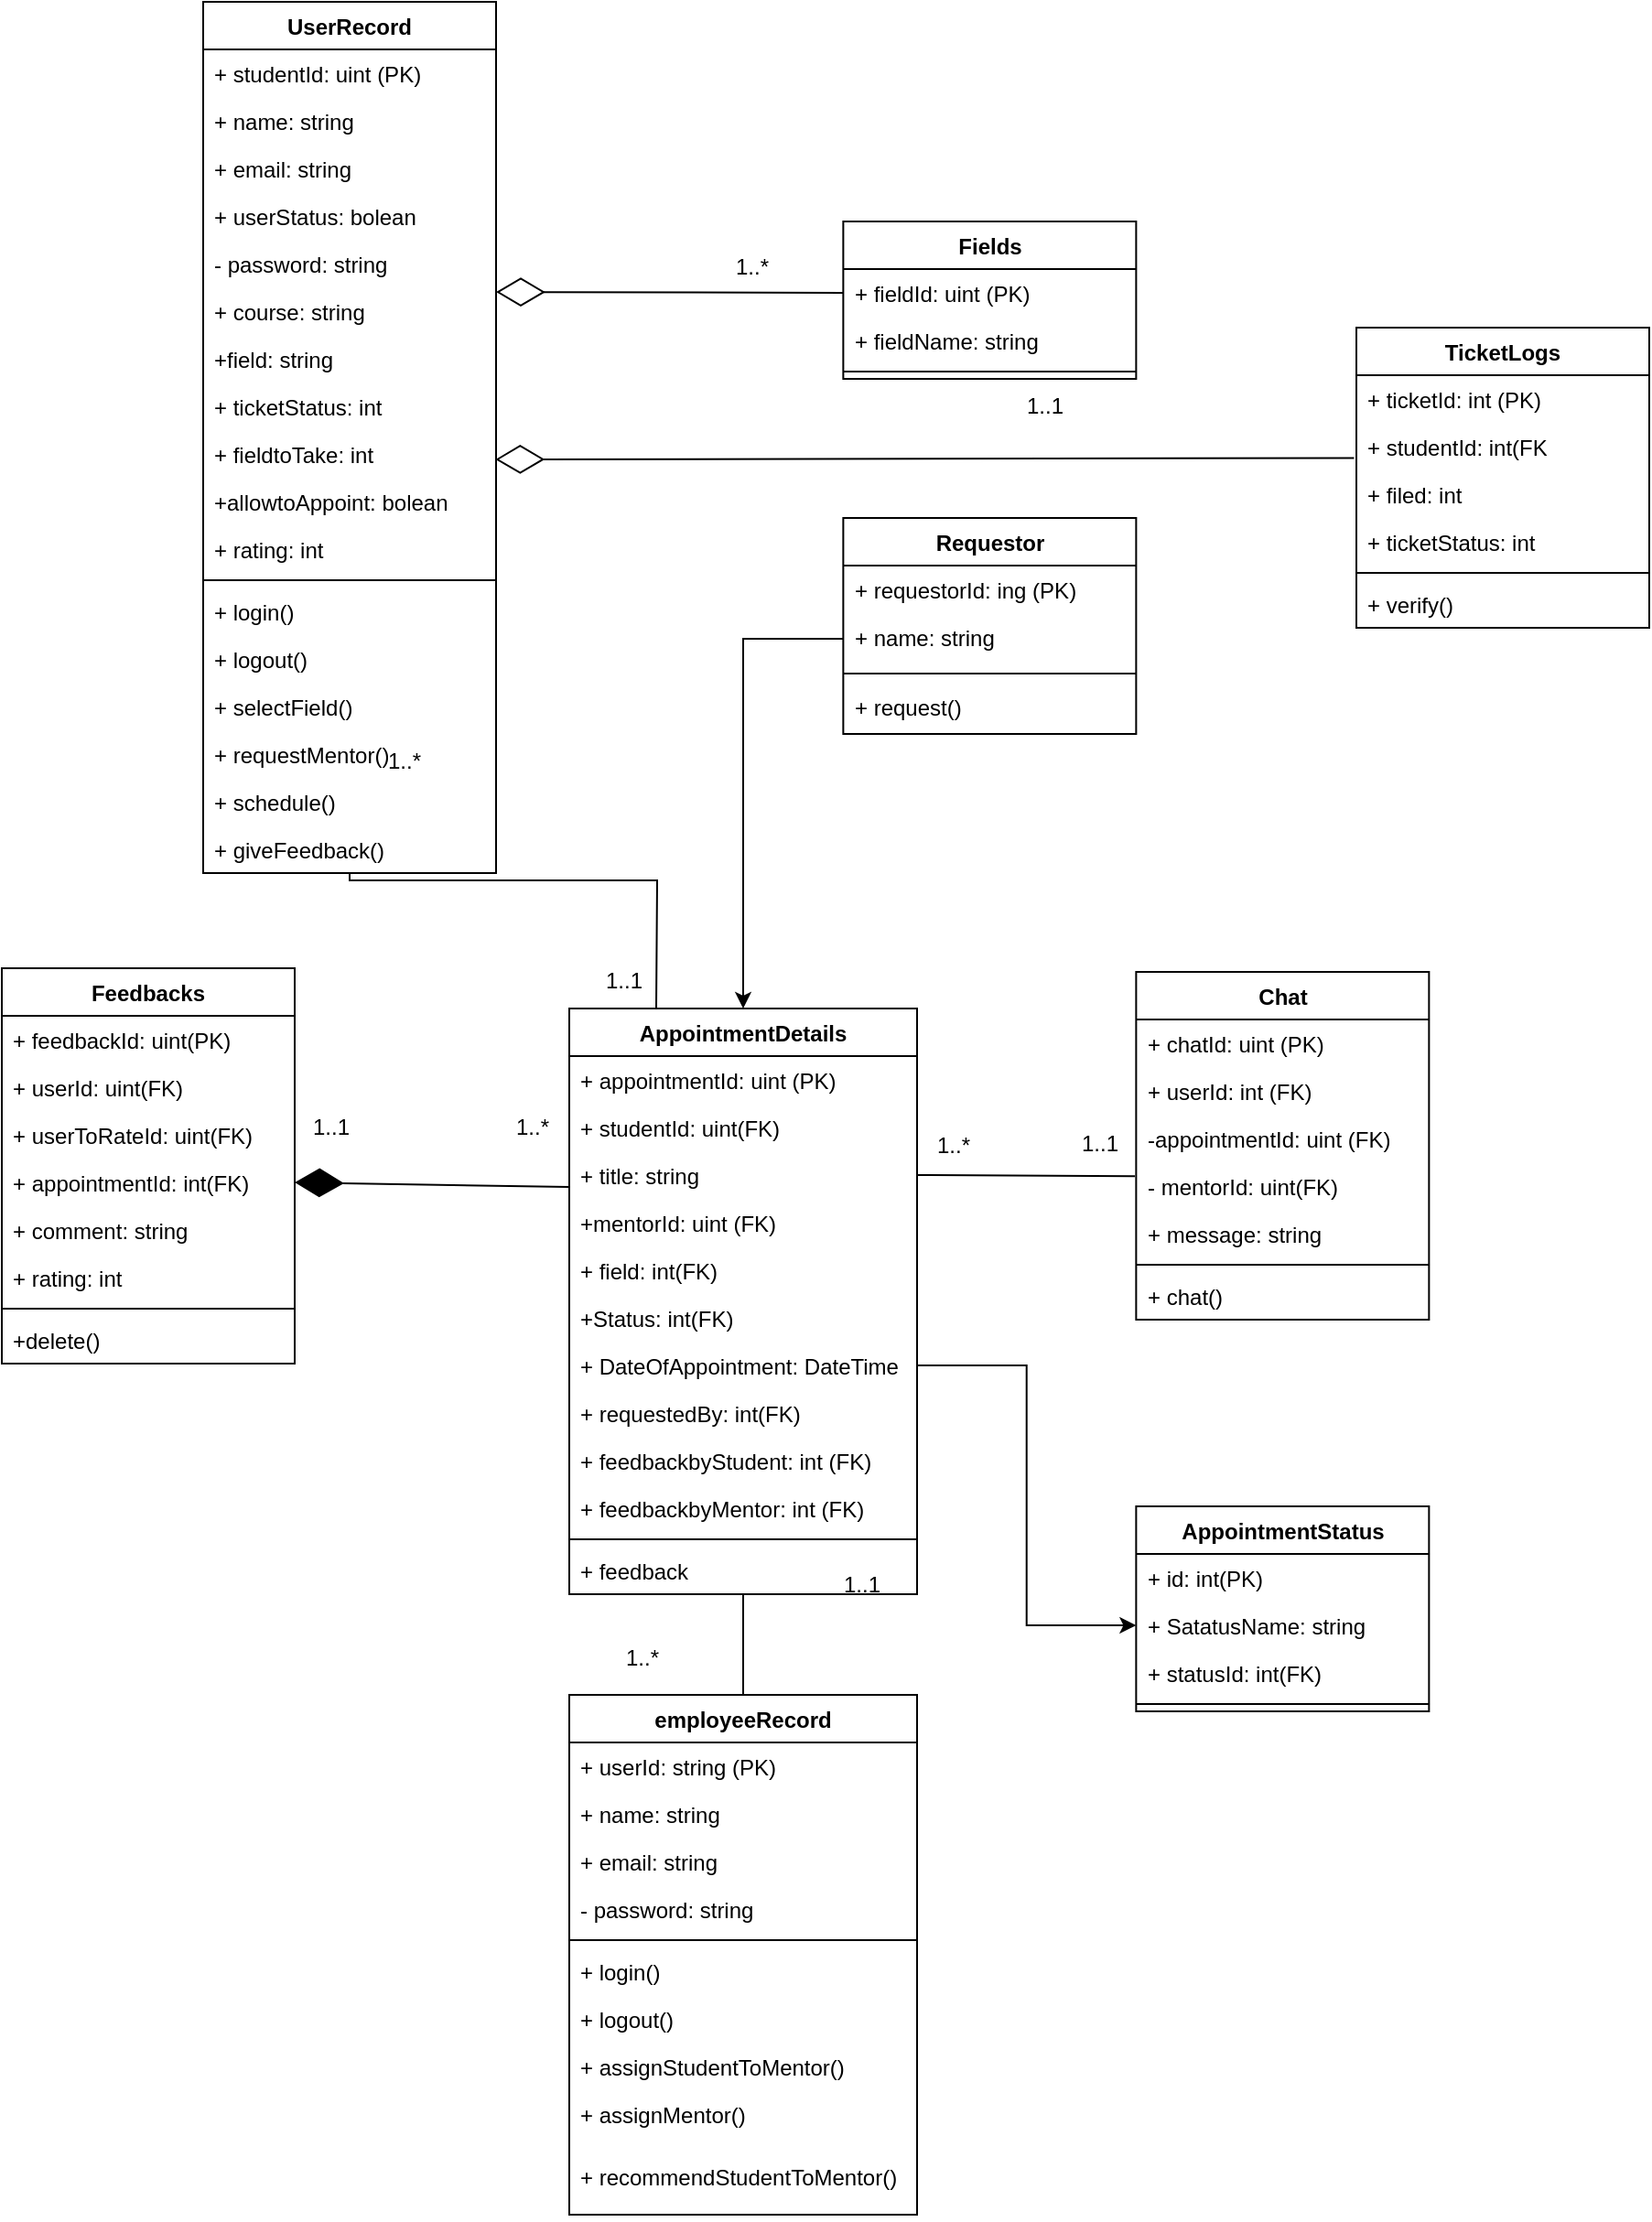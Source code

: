 <mxfile version="23.1.5" type="github">
  <diagram id="C5RBs43oDa-KdzZeNtuy" name="Page-1">
    <mxGraphModel dx="1851" dy="1912" grid="1" gridSize="10" guides="1" tooltips="1" connect="1" arrows="1" fold="1" page="1" pageScale="1" pageWidth="827" pageHeight="1169" math="0" shadow="0">
      <root>
        <mxCell id="WIyWlLk6GJQsqaUBKTNV-0" />
        <mxCell id="WIyWlLk6GJQsqaUBKTNV-1" parent="WIyWlLk6GJQsqaUBKTNV-0" />
        <mxCell id="QHLnaAk54jUI6bsKHcxq-0" value="UserRecord" style="swimlane;fontStyle=1;align=center;verticalAlign=top;childLayout=stackLayout;horizontal=1;startSize=26;horizontalStack=0;resizeParent=1;resizeParentMax=0;resizeLast=0;collapsible=1;marginBottom=0;whiteSpace=wrap;html=1;" parent="WIyWlLk6GJQsqaUBKTNV-1" vertex="1">
          <mxGeometry x="170" y="-40" width="160" height="476" as="geometry" />
        </mxCell>
        <mxCell id="QHLnaAk54jUI6bsKHcxq-25" value="+ studentId: uint (PK)" style="text;strokeColor=none;fillColor=none;align=left;verticalAlign=top;spacingLeft=4;spacingRight=4;overflow=hidden;rotatable=0;points=[[0,0.5],[1,0.5]];portConstraint=eastwest;whiteSpace=wrap;html=1;" parent="QHLnaAk54jUI6bsKHcxq-0" vertex="1">
          <mxGeometry y="26" width="160" height="26" as="geometry" />
        </mxCell>
        <mxCell id="QHLnaAk54jUI6bsKHcxq-1" value="+ name: string&lt;br&gt;" style="text;strokeColor=none;fillColor=none;align=left;verticalAlign=top;spacingLeft=4;spacingRight=4;overflow=hidden;rotatable=0;points=[[0,0.5],[1,0.5]];portConstraint=eastwest;whiteSpace=wrap;html=1;" parent="QHLnaAk54jUI6bsKHcxq-0" vertex="1">
          <mxGeometry y="52" width="160" height="26" as="geometry" />
        </mxCell>
        <mxCell id="QHLnaAk54jUI6bsKHcxq-4" value="+ email: string" style="text;strokeColor=none;fillColor=none;align=left;verticalAlign=top;spacingLeft=4;spacingRight=4;overflow=hidden;rotatable=0;points=[[0,0.5],[1,0.5]];portConstraint=eastwest;whiteSpace=wrap;html=1;" parent="QHLnaAk54jUI6bsKHcxq-0" vertex="1">
          <mxGeometry y="78" width="160" height="26" as="geometry" />
        </mxCell>
        <mxCell id="F0ging-KovRY1Va4ZX6Q-48" value="+ userStatus: bolean" style="text;strokeColor=none;fillColor=none;align=left;verticalAlign=top;spacingLeft=4;spacingRight=4;overflow=hidden;rotatable=0;points=[[0,0.5],[1,0.5]];portConstraint=eastwest;whiteSpace=wrap;html=1;" vertex="1" parent="QHLnaAk54jUI6bsKHcxq-0">
          <mxGeometry y="104" width="160" height="26" as="geometry" />
        </mxCell>
        <mxCell id="QHLnaAk54jUI6bsKHcxq-5" value="- password: string" style="text;strokeColor=none;fillColor=none;align=left;verticalAlign=top;spacingLeft=4;spacingRight=4;overflow=hidden;rotatable=0;points=[[0,0.5],[1,0.5]];portConstraint=eastwest;whiteSpace=wrap;html=1;" parent="QHLnaAk54jUI6bsKHcxq-0" vertex="1">
          <mxGeometry y="130" width="160" height="26" as="geometry" />
        </mxCell>
        <mxCell id="QHLnaAk54jUI6bsKHcxq-43" value="+ course: string" style="text;strokeColor=none;fillColor=none;align=left;verticalAlign=top;spacingLeft=4;spacingRight=4;overflow=hidden;rotatable=0;points=[[0,0.5],[1,0.5]];portConstraint=eastwest;whiteSpace=wrap;html=1;" parent="QHLnaAk54jUI6bsKHcxq-0" vertex="1">
          <mxGeometry y="156" width="160" height="26" as="geometry" />
        </mxCell>
        <mxCell id="F0ging-KovRY1Va4ZX6Q-0" value="+field: string" style="text;strokeColor=none;fillColor=none;align=left;verticalAlign=top;spacingLeft=4;spacingRight=4;overflow=hidden;rotatable=0;points=[[0,0.5],[1,0.5]];portConstraint=eastwest;whiteSpace=wrap;html=1;" vertex="1" parent="QHLnaAk54jUI6bsKHcxq-0">
          <mxGeometry y="182" width="160" height="26" as="geometry" />
        </mxCell>
        <mxCell id="F0ging-KovRY1Va4ZX6Q-39" value="+ ticketStatus: int&amp;nbsp;" style="text;strokeColor=none;fillColor=none;align=left;verticalAlign=top;spacingLeft=4;spacingRight=4;overflow=hidden;rotatable=0;points=[[0,0.5],[1,0.5]];portConstraint=eastwest;whiteSpace=wrap;html=1;" vertex="1" parent="QHLnaAk54jUI6bsKHcxq-0">
          <mxGeometry y="208" width="160" height="26" as="geometry" />
        </mxCell>
        <mxCell id="F0ging-KovRY1Va4ZX6Q-40" value="+ fieldtoTake: int" style="text;strokeColor=none;fillColor=none;align=left;verticalAlign=top;spacingLeft=4;spacingRight=4;overflow=hidden;rotatable=0;points=[[0,0.5],[1,0.5]];portConstraint=eastwest;whiteSpace=wrap;html=1;" vertex="1" parent="QHLnaAk54jUI6bsKHcxq-0">
          <mxGeometry y="234" width="160" height="26" as="geometry" />
        </mxCell>
        <mxCell id="F0ging-KovRY1Va4ZX6Q-41" value="+allowtoAppoint: bolean" style="text;strokeColor=none;fillColor=none;align=left;verticalAlign=top;spacingLeft=4;spacingRight=4;overflow=hidden;rotatable=0;points=[[0,0.5],[1,0.5]];portConstraint=eastwest;whiteSpace=wrap;html=1;" vertex="1" parent="QHLnaAk54jUI6bsKHcxq-0">
          <mxGeometry y="260" width="160" height="26" as="geometry" />
        </mxCell>
        <mxCell id="F0ging-KovRY1Va4ZX6Q-42" value="+ rating: int" style="text;strokeColor=none;fillColor=none;align=left;verticalAlign=top;spacingLeft=4;spacingRight=4;overflow=hidden;rotatable=0;points=[[0,0.5],[1,0.5]];portConstraint=eastwest;whiteSpace=wrap;html=1;" vertex="1" parent="QHLnaAk54jUI6bsKHcxq-0">
          <mxGeometry y="286" width="160" height="26" as="geometry" />
        </mxCell>
        <mxCell id="QHLnaAk54jUI6bsKHcxq-2" value="" style="line;strokeWidth=1;fillColor=none;align=left;verticalAlign=middle;spacingTop=-1;spacingLeft=3;spacingRight=3;rotatable=0;labelPosition=right;points=[];portConstraint=eastwest;strokeColor=inherit;" parent="QHLnaAk54jUI6bsKHcxq-0" vertex="1">
          <mxGeometry y="312" width="160" height="8" as="geometry" />
        </mxCell>
        <mxCell id="QHLnaAk54jUI6bsKHcxq-3" value="+ login()" style="text;strokeColor=none;fillColor=none;align=left;verticalAlign=top;spacingLeft=4;spacingRight=4;overflow=hidden;rotatable=0;points=[[0,0.5],[1,0.5]];portConstraint=eastwest;whiteSpace=wrap;html=1;" parent="QHLnaAk54jUI6bsKHcxq-0" vertex="1">
          <mxGeometry y="320" width="160" height="26" as="geometry" />
        </mxCell>
        <mxCell id="QHLnaAk54jUI6bsKHcxq-12" value="+ logout()" style="text;strokeColor=none;fillColor=none;align=left;verticalAlign=top;spacingLeft=4;spacingRight=4;overflow=hidden;rotatable=0;points=[[0,0.5],[1,0.5]];portConstraint=eastwest;whiteSpace=wrap;html=1;" parent="QHLnaAk54jUI6bsKHcxq-0" vertex="1">
          <mxGeometry y="346" width="160" height="26" as="geometry" />
        </mxCell>
        <mxCell id="QHLnaAk54jUI6bsKHcxq-47" value="+ selectField()" style="text;strokeColor=none;fillColor=none;align=left;verticalAlign=top;spacingLeft=4;spacingRight=4;overflow=hidden;rotatable=0;points=[[0,0.5],[1,0.5]];portConstraint=eastwest;whiteSpace=wrap;html=1;" parent="QHLnaAk54jUI6bsKHcxq-0" vertex="1">
          <mxGeometry y="372" width="160" height="26" as="geometry" />
        </mxCell>
        <mxCell id="QHLnaAk54jUI6bsKHcxq-45" value="+ requestMentor()" style="text;strokeColor=none;fillColor=none;align=left;verticalAlign=top;spacingLeft=4;spacingRight=4;overflow=hidden;rotatable=0;points=[[0,0.5],[1,0.5]];portConstraint=eastwest;whiteSpace=wrap;html=1;" parent="QHLnaAk54jUI6bsKHcxq-0" vertex="1">
          <mxGeometry y="398" width="160" height="26" as="geometry" />
        </mxCell>
        <mxCell id="QHLnaAk54jUI6bsKHcxq-49" value="+ schedule()" style="text;strokeColor=none;fillColor=none;align=left;verticalAlign=top;spacingLeft=4;spacingRight=4;overflow=hidden;rotatable=0;points=[[0,0.5],[1,0.5]];portConstraint=eastwest;whiteSpace=wrap;html=1;" parent="QHLnaAk54jUI6bsKHcxq-0" vertex="1">
          <mxGeometry y="424" width="160" height="26" as="geometry" />
        </mxCell>
        <mxCell id="QHLnaAk54jUI6bsKHcxq-48" value="+ giveFeedback()" style="text;strokeColor=none;fillColor=none;align=left;verticalAlign=top;spacingLeft=4;spacingRight=4;overflow=hidden;rotatable=0;points=[[0,0.5],[1,0.5]];portConstraint=eastwest;whiteSpace=wrap;html=1;" parent="QHLnaAk54jUI6bsKHcxq-0" vertex="1">
          <mxGeometry y="450" width="160" height="26" as="geometry" />
        </mxCell>
        <mxCell id="QHLnaAk54jUI6bsKHcxq-35" value="employeeRecord" style="swimlane;fontStyle=1;align=center;verticalAlign=top;childLayout=stackLayout;horizontal=1;startSize=26;horizontalStack=0;resizeParent=1;resizeParentMax=0;resizeLast=0;collapsible=1;marginBottom=0;whiteSpace=wrap;html=1;" parent="WIyWlLk6GJQsqaUBKTNV-1" vertex="1">
          <mxGeometry x="370" y="885" width="190" height="284" as="geometry" />
        </mxCell>
        <mxCell id="QHLnaAk54jUI6bsKHcxq-36" value="+ userId: string (PK)" style="text;strokeColor=none;fillColor=none;align=left;verticalAlign=top;spacingLeft=4;spacingRight=4;overflow=hidden;rotatable=0;points=[[0,0.5],[1,0.5]];portConstraint=eastwest;whiteSpace=wrap;html=1;" parent="QHLnaAk54jUI6bsKHcxq-35" vertex="1">
          <mxGeometry y="26" width="190" height="26" as="geometry" />
        </mxCell>
        <mxCell id="QHLnaAk54jUI6bsKHcxq-37" value="+ name: string&lt;br&gt;" style="text;strokeColor=none;fillColor=none;align=left;verticalAlign=top;spacingLeft=4;spacingRight=4;overflow=hidden;rotatable=0;points=[[0,0.5],[1,0.5]];portConstraint=eastwest;whiteSpace=wrap;html=1;" parent="QHLnaAk54jUI6bsKHcxq-35" vertex="1">
          <mxGeometry y="52" width="190" height="26" as="geometry" />
        </mxCell>
        <mxCell id="QHLnaAk54jUI6bsKHcxq-38" value="+ email: string" style="text;strokeColor=none;fillColor=none;align=left;verticalAlign=top;spacingLeft=4;spacingRight=4;overflow=hidden;rotatable=0;points=[[0,0.5],[1,0.5]];portConstraint=eastwest;whiteSpace=wrap;html=1;" parent="QHLnaAk54jUI6bsKHcxq-35" vertex="1">
          <mxGeometry y="78" width="190" height="26" as="geometry" />
        </mxCell>
        <mxCell id="QHLnaAk54jUI6bsKHcxq-39" value="- password: string" style="text;strokeColor=none;fillColor=none;align=left;verticalAlign=top;spacingLeft=4;spacingRight=4;overflow=hidden;rotatable=0;points=[[0,0.5],[1,0.5]];portConstraint=eastwest;whiteSpace=wrap;html=1;" parent="QHLnaAk54jUI6bsKHcxq-35" vertex="1">
          <mxGeometry y="104" width="190" height="26" as="geometry" />
        </mxCell>
        <mxCell id="QHLnaAk54jUI6bsKHcxq-40" value="" style="line;strokeWidth=1;fillColor=none;align=left;verticalAlign=middle;spacingTop=-1;spacingLeft=3;spacingRight=3;rotatable=0;labelPosition=right;points=[];portConstraint=eastwest;strokeColor=inherit;" parent="QHLnaAk54jUI6bsKHcxq-35" vertex="1">
          <mxGeometry y="130" width="190" height="8" as="geometry" />
        </mxCell>
        <mxCell id="QHLnaAk54jUI6bsKHcxq-41" value="+ login()" style="text;strokeColor=none;fillColor=none;align=left;verticalAlign=top;spacingLeft=4;spacingRight=4;overflow=hidden;rotatable=0;points=[[0,0.5],[1,0.5]];portConstraint=eastwest;whiteSpace=wrap;html=1;" parent="QHLnaAk54jUI6bsKHcxq-35" vertex="1">
          <mxGeometry y="138" width="190" height="26" as="geometry" />
        </mxCell>
        <mxCell id="QHLnaAk54jUI6bsKHcxq-42" value="+ logout()" style="text;strokeColor=none;fillColor=none;align=left;verticalAlign=top;spacingLeft=4;spacingRight=4;overflow=hidden;rotatable=0;points=[[0,0.5],[1,0.5]];portConstraint=eastwest;whiteSpace=wrap;html=1;" parent="QHLnaAk54jUI6bsKHcxq-35" vertex="1">
          <mxGeometry y="164" width="190" height="26" as="geometry" />
        </mxCell>
        <mxCell id="QHLnaAk54jUI6bsKHcxq-53" value="+ assignStudentToMentor()" style="text;strokeColor=none;fillColor=none;align=left;verticalAlign=top;spacingLeft=4;spacingRight=4;overflow=hidden;rotatable=0;points=[[0,0.5],[1,0.5]];portConstraint=eastwest;whiteSpace=wrap;html=1;" parent="QHLnaAk54jUI6bsKHcxq-35" vertex="1">
          <mxGeometry y="190" width="190" height="26" as="geometry" />
        </mxCell>
        <mxCell id="QHLnaAk54jUI6bsKHcxq-121" value="+ assignMentor()" style="text;strokeColor=none;fillColor=none;align=left;verticalAlign=top;spacingLeft=4;spacingRight=4;overflow=hidden;rotatable=0;points=[[0,0.5],[1,0.5]];portConstraint=eastwest;whiteSpace=wrap;html=1;" parent="QHLnaAk54jUI6bsKHcxq-35" vertex="1">
          <mxGeometry y="216" width="190" height="34" as="geometry" />
        </mxCell>
        <mxCell id="QHLnaAk54jUI6bsKHcxq-52" value="+ recommendStudentToMentor()" style="text;strokeColor=none;fillColor=none;align=left;verticalAlign=top;spacingLeft=4;spacingRight=4;overflow=hidden;rotatable=0;points=[[0,0.5],[1,0.5]];portConstraint=eastwest;whiteSpace=wrap;html=1;" parent="QHLnaAk54jUI6bsKHcxq-35" vertex="1">
          <mxGeometry y="250" width="190" height="34" as="geometry" />
        </mxCell>
        <mxCell id="QHLnaAk54jUI6bsKHcxq-54" value="AppointmentDetails" style="swimlane;fontStyle=1;align=center;verticalAlign=top;childLayout=stackLayout;horizontal=1;startSize=26;horizontalStack=0;resizeParent=1;resizeParentMax=0;resizeLast=0;collapsible=1;marginBottom=0;whiteSpace=wrap;html=1;" parent="WIyWlLk6GJQsqaUBKTNV-1" vertex="1">
          <mxGeometry x="370" y="510" width="190" height="320" as="geometry" />
        </mxCell>
        <mxCell id="QHLnaAk54jUI6bsKHcxq-55" value="+ appointmentId: uint (PK)" style="text;strokeColor=none;fillColor=none;align=left;verticalAlign=top;spacingLeft=4;spacingRight=4;overflow=hidden;rotatable=0;points=[[0,0.5],[1,0.5]];portConstraint=eastwest;whiteSpace=wrap;html=1;" parent="QHLnaAk54jUI6bsKHcxq-54" vertex="1">
          <mxGeometry y="26" width="190" height="26" as="geometry" />
        </mxCell>
        <mxCell id="QHLnaAk54jUI6bsKHcxq-58" value="+ studentId: uint(FK)" style="text;strokeColor=none;fillColor=none;align=left;verticalAlign=top;spacingLeft=4;spacingRight=4;overflow=hidden;rotatable=0;points=[[0,0.5],[1,0.5]];portConstraint=eastwest;whiteSpace=wrap;html=1;" parent="QHLnaAk54jUI6bsKHcxq-54" vertex="1">
          <mxGeometry y="52" width="190" height="26" as="geometry" />
        </mxCell>
        <mxCell id="F0ging-KovRY1Va4ZX6Q-50" value="+ title: string" style="text;strokeColor=none;fillColor=none;align=left;verticalAlign=top;spacingLeft=4;spacingRight=4;overflow=hidden;rotatable=0;points=[[0,0.5],[1,0.5]];portConstraint=eastwest;whiteSpace=wrap;html=1;" vertex="1" parent="QHLnaAk54jUI6bsKHcxq-54">
          <mxGeometry y="78" width="190" height="26" as="geometry" />
        </mxCell>
        <mxCell id="QHLnaAk54jUI6bsKHcxq-59" value="+mentorId: uint (FK)" style="text;strokeColor=none;fillColor=none;align=left;verticalAlign=top;spacingLeft=4;spacingRight=4;overflow=hidden;rotatable=0;points=[[0,0.5],[1,0.5]];portConstraint=eastwest;whiteSpace=wrap;html=1;" parent="QHLnaAk54jUI6bsKHcxq-54" vertex="1">
          <mxGeometry y="104" width="190" height="26" as="geometry" />
        </mxCell>
        <mxCell id="QHLnaAk54jUI6bsKHcxq-103" value="+ field: int(FK)" style="text;strokeColor=none;fillColor=none;align=left;verticalAlign=top;spacingLeft=4;spacingRight=4;overflow=hidden;rotatable=0;points=[[0,0.5],[1,0.5]];portConstraint=eastwest;whiteSpace=wrap;html=1;" parent="QHLnaAk54jUI6bsKHcxq-54" vertex="1">
          <mxGeometry y="130" width="190" height="26" as="geometry" />
        </mxCell>
        <mxCell id="QHLnaAk54jUI6bsKHcxq-67" value="+Status: int(FK)" style="text;strokeColor=none;fillColor=none;align=left;verticalAlign=top;spacingLeft=4;spacingRight=4;overflow=hidden;rotatable=0;points=[[0,0.5],[1,0.5]];portConstraint=eastwest;whiteSpace=wrap;html=1;" parent="QHLnaAk54jUI6bsKHcxq-54" vertex="1">
          <mxGeometry y="156" width="190" height="26" as="geometry" />
        </mxCell>
        <mxCell id="F0ging-KovRY1Va4ZX6Q-13" value="+ DateOfAppointment: DateTime" style="text;strokeColor=none;fillColor=none;align=left;verticalAlign=top;spacingLeft=4;spacingRight=4;overflow=hidden;rotatable=0;points=[[0,0.5],[1,0.5]];portConstraint=eastwest;whiteSpace=wrap;html=1;" vertex="1" parent="QHLnaAk54jUI6bsKHcxq-54">
          <mxGeometry y="182" width="190" height="26" as="geometry" />
        </mxCell>
        <mxCell id="F0ging-KovRY1Va4ZX6Q-14" value="+ requestedBy: int(FK)" style="text;strokeColor=none;fillColor=none;align=left;verticalAlign=top;spacingLeft=4;spacingRight=4;overflow=hidden;rotatable=0;points=[[0,0.5],[1,0.5]];portConstraint=eastwest;whiteSpace=wrap;html=1;" vertex="1" parent="QHLnaAk54jUI6bsKHcxq-54">
          <mxGeometry y="208" width="190" height="26" as="geometry" />
        </mxCell>
        <mxCell id="F0ging-KovRY1Va4ZX6Q-15" value="+ feedbackbyStudent: int (FK)" style="text;strokeColor=none;fillColor=none;align=left;verticalAlign=top;spacingLeft=4;spacingRight=4;overflow=hidden;rotatable=0;points=[[0,0.5],[1,0.5]];portConstraint=eastwest;whiteSpace=wrap;html=1;" vertex="1" parent="QHLnaAk54jUI6bsKHcxq-54">
          <mxGeometry y="234" width="190" height="26" as="geometry" />
        </mxCell>
        <mxCell id="QHLnaAk54jUI6bsKHcxq-68" value="+ feedbackbyMentor: int (FK)&lt;br&gt;&lt;div&gt;&lt;br&gt;&lt;/div&gt;" style="text;strokeColor=none;fillColor=none;align=left;verticalAlign=top;spacingLeft=4;spacingRight=4;overflow=hidden;rotatable=0;points=[[0,0.5],[1,0.5]];portConstraint=eastwest;whiteSpace=wrap;html=1;" parent="QHLnaAk54jUI6bsKHcxq-54" vertex="1">
          <mxGeometry y="260" width="190" height="26" as="geometry" />
        </mxCell>
        <mxCell id="QHLnaAk54jUI6bsKHcxq-56" value="" style="line;strokeWidth=1;fillColor=none;align=left;verticalAlign=middle;spacingTop=-1;spacingLeft=3;spacingRight=3;rotatable=0;labelPosition=right;points=[];portConstraint=eastwest;strokeColor=inherit;" parent="QHLnaAk54jUI6bsKHcxq-54" vertex="1">
          <mxGeometry y="286" width="190" height="8" as="geometry" />
        </mxCell>
        <mxCell id="QHLnaAk54jUI6bsKHcxq-57" value="+ feedback" style="text;strokeColor=none;fillColor=none;align=left;verticalAlign=top;spacingLeft=4;spacingRight=4;overflow=hidden;rotatable=0;points=[[0,0.5],[1,0.5]];portConstraint=eastwest;whiteSpace=wrap;html=1;" parent="QHLnaAk54jUI6bsKHcxq-54" vertex="1">
          <mxGeometry y="294" width="190" height="26" as="geometry" />
        </mxCell>
        <mxCell id="QHLnaAk54jUI6bsKHcxq-60" value="Feedbacks" style="swimlane;fontStyle=1;align=center;verticalAlign=top;childLayout=stackLayout;horizontal=1;startSize=26;horizontalStack=0;resizeParent=1;resizeParentMax=0;resizeLast=0;collapsible=1;marginBottom=0;whiteSpace=wrap;html=1;" parent="WIyWlLk6GJQsqaUBKTNV-1" vertex="1">
          <mxGeometry x="60" y="488" width="160" height="216" as="geometry" />
        </mxCell>
        <mxCell id="QHLnaAk54jUI6bsKHcxq-61" value="+ feedbackId: uint(PK)" style="text;strokeColor=none;fillColor=none;align=left;verticalAlign=top;spacingLeft=4;spacingRight=4;overflow=hidden;rotatable=0;points=[[0,0.5],[1,0.5]];portConstraint=eastwest;whiteSpace=wrap;html=1;" parent="QHLnaAk54jUI6bsKHcxq-60" vertex="1">
          <mxGeometry y="26" width="160" height="26" as="geometry" />
        </mxCell>
        <mxCell id="QHLnaAk54jUI6bsKHcxq-112" value="+ userId: uint(FK)" style="text;strokeColor=none;fillColor=none;align=left;verticalAlign=top;spacingLeft=4;spacingRight=4;overflow=hidden;rotatable=0;points=[[0,0.5],[1,0.5]];portConstraint=eastwest;whiteSpace=wrap;html=1;" parent="QHLnaAk54jUI6bsKHcxq-60" vertex="1">
          <mxGeometry y="52" width="160" height="26" as="geometry" />
        </mxCell>
        <mxCell id="F0ging-KovRY1Va4ZX6Q-2" value="+ userToRateId: uint(FK)" style="text;strokeColor=none;fillColor=none;align=left;verticalAlign=top;spacingLeft=4;spacingRight=4;overflow=hidden;rotatable=0;points=[[0,0.5],[1,0.5]];portConstraint=eastwest;whiteSpace=wrap;html=1;" vertex="1" parent="QHLnaAk54jUI6bsKHcxq-60">
          <mxGeometry y="78" width="160" height="26" as="geometry" />
        </mxCell>
        <mxCell id="QHLnaAk54jUI6bsKHcxq-64" value="+ appointmentId: int(FK)" style="text;strokeColor=none;fillColor=none;align=left;verticalAlign=top;spacingLeft=4;spacingRight=4;overflow=hidden;rotatable=0;points=[[0,0.5],[1,0.5]];portConstraint=eastwest;whiteSpace=wrap;html=1;" parent="QHLnaAk54jUI6bsKHcxq-60" vertex="1">
          <mxGeometry y="104" width="160" height="26" as="geometry" />
        </mxCell>
        <mxCell id="QHLnaAk54jUI6bsKHcxq-65" value="+ comment: string" style="text;strokeColor=none;fillColor=none;align=left;verticalAlign=top;spacingLeft=4;spacingRight=4;overflow=hidden;rotatable=0;points=[[0,0.5],[1,0.5]];portConstraint=eastwest;whiteSpace=wrap;html=1;" parent="QHLnaAk54jUI6bsKHcxq-60" vertex="1">
          <mxGeometry y="130" width="160" height="26" as="geometry" />
        </mxCell>
        <mxCell id="QHLnaAk54jUI6bsKHcxq-66" value="+ rating: int" style="text;strokeColor=none;fillColor=none;align=left;verticalAlign=top;spacingLeft=4;spacingRight=4;overflow=hidden;rotatable=0;points=[[0,0.5],[1,0.5]];portConstraint=eastwest;whiteSpace=wrap;html=1;" parent="QHLnaAk54jUI6bsKHcxq-60" vertex="1">
          <mxGeometry y="156" width="160" height="26" as="geometry" />
        </mxCell>
        <mxCell id="QHLnaAk54jUI6bsKHcxq-62" value="" style="line;strokeWidth=1;fillColor=none;align=left;verticalAlign=middle;spacingTop=-1;spacingLeft=3;spacingRight=3;rotatable=0;labelPosition=right;points=[];portConstraint=eastwest;strokeColor=inherit;" parent="QHLnaAk54jUI6bsKHcxq-60" vertex="1">
          <mxGeometry y="182" width="160" height="8" as="geometry" />
        </mxCell>
        <mxCell id="QHLnaAk54jUI6bsKHcxq-63" value="+delete()" style="text;strokeColor=none;fillColor=none;align=left;verticalAlign=top;spacingLeft=4;spacingRight=4;overflow=hidden;rotatable=0;points=[[0,0.5],[1,0.5]];portConstraint=eastwest;whiteSpace=wrap;html=1;" parent="QHLnaAk54jUI6bsKHcxq-60" vertex="1">
          <mxGeometry y="190" width="160" height="26" as="geometry" />
        </mxCell>
        <mxCell id="QHLnaAk54jUI6bsKHcxq-71" value="" style="endArrow=diamondThin;endFill=1;endSize=24;html=1;rounded=0;entryX=1;entryY=0.5;entryDx=0;entryDy=0;exitX=-0.001;exitY=-0.249;exitDx=0;exitDy=0;exitPerimeter=0;" parent="WIyWlLk6GJQsqaUBKTNV-1" source="QHLnaAk54jUI6bsKHcxq-59" target="QHLnaAk54jUI6bsKHcxq-64" edge="1">
          <mxGeometry width="160" relative="1" as="geometry">
            <mxPoint x="260" y="450" as="sourcePoint" />
            <mxPoint x="420" y="450" as="targetPoint" />
          </mxGeometry>
        </mxCell>
        <mxCell id="QHLnaAk54jUI6bsKHcxq-73" value="" style="endArrow=none;html=1;rounded=0;entryX=0.25;entryY=0;entryDx=0;entryDy=0;" parent="WIyWlLk6GJQsqaUBKTNV-1" source="QHLnaAk54jUI6bsKHcxq-48" target="QHLnaAk54jUI6bsKHcxq-54" edge="1">
          <mxGeometry width="50" height="50" relative="1" as="geometry">
            <mxPoint x="320" y="460" as="sourcePoint" />
            <mxPoint x="370" y="410" as="targetPoint" />
            <Array as="points">
              <mxPoint x="250" y="440" />
              <mxPoint x="418" y="440" />
            </Array>
          </mxGeometry>
        </mxCell>
        <mxCell id="QHLnaAk54jUI6bsKHcxq-76" value="Fields" style="swimlane;fontStyle=1;align=center;verticalAlign=top;childLayout=stackLayout;horizontal=1;startSize=26;horizontalStack=0;resizeParent=1;resizeParentMax=0;resizeLast=0;collapsible=1;marginBottom=0;whiteSpace=wrap;html=1;" parent="WIyWlLk6GJQsqaUBKTNV-1" vertex="1">
          <mxGeometry x="519.68" y="80" width="160" height="86" as="geometry" />
        </mxCell>
        <mxCell id="QHLnaAk54jUI6bsKHcxq-77" value="+ fieldId: uint (PK)" style="text;strokeColor=none;fillColor=none;align=left;verticalAlign=top;spacingLeft=4;spacingRight=4;overflow=hidden;rotatable=0;points=[[0,0.5],[1,0.5]];portConstraint=eastwest;whiteSpace=wrap;html=1;" parent="QHLnaAk54jUI6bsKHcxq-76" vertex="1">
          <mxGeometry y="26" width="160" height="26" as="geometry" />
        </mxCell>
        <mxCell id="QHLnaAk54jUI6bsKHcxq-82" value="+ fieldName: string" style="text;strokeColor=none;fillColor=none;align=left;verticalAlign=top;spacingLeft=4;spacingRight=4;overflow=hidden;rotatable=0;points=[[0,0.5],[1,0.5]];portConstraint=eastwest;whiteSpace=wrap;html=1;" parent="QHLnaAk54jUI6bsKHcxq-76" vertex="1">
          <mxGeometry y="52" width="160" height="26" as="geometry" />
        </mxCell>
        <mxCell id="QHLnaAk54jUI6bsKHcxq-78" value="" style="line;strokeWidth=1;fillColor=none;align=left;verticalAlign=middle;spacingTop=-1;spacingLeft=3;spacingRight=3;rotatable=0;labelPosition=right;points=[];portConstraint=eastwest;strokeColor=inherit;" parent="QHLnaAk54jUI6bsKHcxq-76" vertex="1">
          <mxGeometry y="78" width="160" height="8" as="geometry" />
        </mxCell>
        <mxCell id="QHLnaAk54jUI6bsKHcxq-81" value="" style="endArrow=diamondThin;endFill=0;endSize=24;html=1;rounded=0;exitX=0;exitY=0.5;exitDx=0;exitDy=0;entryX=1.002;entryY=-0.056;entryDx=0;entryDy=0;entryPerimeter=0;" parent="WIyWlLk6GJQsqaUBKTNV-1" source="QHLnaAk54jUI6bsKHcxq-77" edge="1">
          <mxGeometry width="160" relative="1" as="geometry">
            <mxPoint x="329.68" y="120" as="sourcePoint" />
            <mxPoint x="330.0" y="118.544" as="targetPoint" />
          </mxGeometry>
        </mxCell>
        <mxCell id="QHLnaAk54jUI6bsKHcxq-91" value="1..*" style="text;html=1;strokeColor=none;fillColor=none;align=center;verticalAlign=middle;whiteSpace=wrap;rounded=0;" parent="WIyWlLk6GJQsqaUBKTNV-1" vertex="1">
          <mxGeometry x="250" y="360" width="60" height="30" as="geometry" />
        </mxCell>
        <mxCell id="QHLnaAk54jUI6bsKHcxq-92" value="1..1" style="text;html=1;strokeColor=none;fillColor=none;align=center;verticalAlign=middle;whiteSpace=wrap;rounded=0;" parent="WIyWlLk6GJQsqaUBKTNV-1" vertex="1">
          <mxGeometry x="370" y="480" width="60" height="30" as="geometry" />
        </mxCell>
        <mxCell id="QHLnaAk54jUI6bsKHcxq-95" value="1..1" style="text;html=1;strokeColor=none;fillColor=none;align=center;verticalAlign=middle;whiteSpace=wrap;rounded=0;" parent="WIyWlLk6GJQsqaUBKTNV-1" vertex="1">
          <mxGeometry x="210" y="560" width="60" height="30" as="geometry" />
        </mxCell>
        <mxCell id="QHLnaAk54jUI6bsKHcxq-96" value="1..*" style="text;html=1;strokeColor=none;fillColor=none;align=center;verticalAlign=middle;whiteSpace=wrap;rounded=0;" parent="WIyWlLk6GJQsqaUBKTNV-1" vertex="1">
          <mxGeometry x="320" y="560" width="60" height="30" as="geometry" />
        </mxCell>
        <mxCell id="QHLnaAk54jUI6bsKHcxq-98" value="1..1" style="text;html=1;strokeColor=none;fillColor=none;align=center;verticalAlign=middle;whiteSpace=wrap;rounded=0;" parent="WIyWlLk6GJQsqaUBKTNV-1" vertex="1">
          <mxGeometry x="599.68" y="166" width="60" height="30" as="geometry" />
        </mxCell>
        <mxCell id="QHLnaAk54jUI6bsKHcxq-100" value="1..*" style="text;html=1;strokeColor=none;fillColor=none;align=center;verticalAlign=middle;whiteSpace=wrap;rounded=0;" parent="WIyWlLk6GJQsqaUBKTNV-1" vertex="1">
          <mxGeometry x="439.68" y="90" width="60" height="30" as="geometry" />
        </mxCell>
        <mxCell id="QHLnaAk54jUI6bsKHcxq-101" value="1..*" style="text;html=1;strokeColor=none;fillColor=none;align=center;verticalAlign=middle;whiteSpace=wrap;rounded=0;" parent="WIyWlLk6GJQsqaUBKTNV-1" vertex="1">
          <mxGeometry x="379.68" y="850" width="60" height="30" as="geometry" />
        </mxCell>
        <mxCell id="QHLnaAk54jUI6bsKHcxq-102" value="1..1" style="text;html=1;strokeColor=none;fillColor=none;align=center;verticalAlign=middle;whiteSpace=wrap;rounded=0;" parent="WIyWlLk6GJQsqaUBKTNV-1" vertex="1">
          <mxGeometry x="500" y="810" width="60" height="30" as="geometry" />
        </mxCell>
        <mxCell id="QHLnaAk54jUI6bsKHcxq-108" value="Chat" style="swimlane;fontStyle=1;align=center;verticalAlign=top;childLayout=stackLayout;horizontal=1;startSize=26;horizontalStack=0;resizeParent=1;resizeParentMax=0;resizeLast=0;collapsible=1;marginBottom=0;whiteSpace=wrap;html=1;" parent="WIyWlLk6GJQsqaUBKTNV-1" vertex="1">
          <mxGeometry x="679.68" y="490" width="160" height="190" as="geometry" />
        </mxCell>
        <mxCell id="QHLnaAk54jUI6bsKHcxq-109" value="+ chatId: uint (PK)" style="text;strokeColor=none;fillColor=none;align=left;verticalAlign=top;spacingLeft=4;spacingRight=4;overflow=hidden;rotatable=0;points=[[0,0.5],[1,0.5]];portConstraint=eastwest;whiteSpace=wrap;html=1;" parent="QHLnaAk54jUI6bsKHcxq-108" vertex="1">
          <mxGeometry y="26" width="160" height="26" as="geometry" />
        </mxCell>
        <mxCell id="F0ging-KovRY1Va4ZX6Q-49" value="+ userId: int (FK)" style="text;strokeColor=none;fillColor=none;align=left;verticalAlign=top;spacingLeft=4;spacingRight=4;overflow=hidden;rotatable=0;points=[[0,0.5],[1,0.5]];portConstraint=eastwest;whiteSpace=wrap;html=1;" vertex="1" parent="QHLnaAk54jUI6bsKHcxq-108">
          <mxGeometry y="52" width="160" height="26" as="geometry" />
        </mxCell>
        <mxCell id="QHLnaAk54jUI6bsKHcxq-115" value="-appointmentId: uint (FK)" style="text;strokeColor=none;fillColor=none;align=left;verticalAlign=top;spacingLeft=4;spacingRight=4;overflow=hidden;rotatable=0;points=[[0,0.5],[1,0.5]];portConstraint=eastwest;whiteSpace=wrap;html=1;" parent="QHLnaAk54jUI6bsKHcxq-108" vertex="1">
          <mxGeometry y="78" width="160" height="26" as="geometry" />
        </mxCell>
        <mxCell id="QHLnaAk54jUI6bsKHcxq-116" value="- mentorId: uint(FK)" style="text;strokeColor=none;fillColor=none;align=left;verticalAlign=top;spacingLeft=4;spacingRight=4;overflow=hidden;rotatable=0;points=[[0,0.5],[1,0.5]];portConstraint=eastwest;whiteSpace=wrap;html=1;" parent="QHLnaAk54jUI6bsKHcxq-108" vertex="1">
          <mxGeometry y="104" width="160" height="26" as="geometry" />
        </mxCell>
        <mxCell id="QHLnaAk54jUI6bsKHcxq-113" value="+ message: string" style="text;strokeColor=none;fillColor=none;align=left;verticalAlign=top;spacingLeft=4;spacingRight=4;overflow=hidden;rotatable=0;points=[[0,0.5],[1,0.5]];portConstraint=eastwest;whiteSpace=wrap;html=1;" parent="QHLnaAk54jUI6bsKHcxq-108" vertex="1">
          <mxGeometry y="130" width="160" height="26" as="geometry" />
        </mxCell>
        <mxCell id="QHLnaAk54jUI6bsKHcxq-110" value="" style="line;strokeWidth=1;fillColor=none;align=left;verticalAlign=middle;spacingTop=-1;spacingLeft=3;spacingRight=3;rotatable=0;labelPosition=right;points=[];portConstraint=eastwest;strokeColor=inherit;" parent="QHLnaAk54jUI6bsKHcxq-108" vertex="1">
          <mxGeometry y="156" width="160" height="8" as="geometry" />
        </mxCell>
        <mxCell id="QHLnaAk54jUI6bsKHcxq-111" value="+ chat()" style="text;strokeColor=none;fillColor=none;align=left;verticalAlign=top;spacingLeft=4;spacingRight=4;overflow=hidden;rotatable=0;points=[[0,0.5],[1,0.5]];portConstraint=eastwest;whiteSpace=wrap;html=1;" parent="QHLnaAk54jUI6bsKHcxq-108" vertex="1">
          <mxGeometry y="164" width="160" height="26" as="geometry" />
        </mxCell>
        <mxCell id="QHLnaAk54jUI6bsKHcxq-117" value="" style="endArrow=none;html=1;rounded=0;exitX=1;exitY=0.5;exitDx=0;exitDy=0;entryX=-0.004;entryY=0.294;entryDx=0;entryDy=0;entryPerimeter=0;" parent="WIyWlLk6GJQsqaUBKTNV-1" source="F0ging-KovRY1Va4ZX6Q-50" target="QHLnaAk54jUI6bsKHcxq-116" edge="1">
          <mxGeometry width="50" height="50" relative="1" as="geometry">
            <mxPoint x="540" y="720" as="sourcePoint" />
            <mxPoint x="590" y="670" as="targetPoint" />
          </mxGeometry>
        </mxCell>
        <mxCell id="QHLnaAk54jUI6bsKHcxq-118" value="1..1" style="text;html=1;strokeColor=none;fillColor=none;align=center;verticalAlign=middle;whiteSpace=wrap;rounded=0;" parent="WIyWlLk6GJQsqaUBKTNV-1" vertex="1">
          <mxGeometry x="630" y="569" width="60" height="30" as="geometry" />
        </mxCell>
        <mxCell id="QHLnaAk54jUI6bsKHcxq-119" value="1..*" style="text;html=1;strokeColor=none;fillColor=none;align=center;verticalAlign=middle;whiteSpace=wrap;rounded=0;" parent="WIyWlLk6GJQsqaUBKTNV-1" vertex="1">
          <mxGeometry x="550" y="569.5" width="60" height="30" as="geometry" />
        </mxCell>
        <mxCell id="F0ging-KovRY1Va4ZX6Q-8" value="Requestor" style="swimlane;fontStyle=1;align=center;verticalAlign=top;childLayout=stackLayout;horizontal=1;startSize=26;horizontalStack=0;resizeParent=1;resizeParentMax=0;resizeLast=0;collapsible=1;marginBottom=0;whiteSpace=wrap;html=1;" vertex="1" parent="WIyWlLk6GJQsqaUBKTNV-1">
          <mxGeometry x="519.68" y="242" width="160" height="118" as="geometry" />
        </mxCell>
        <mxCell id="F0ging-KovRY1Va4ZX6Q-9" value="+ requestorId: ing (PK)" style="text;strokeColor=none;fillColor=none;align=left;verticalAlign=top;spacingLeft=4;spacingRight=4;overflow=hidden;rotatable=0;points=[[0,0.5],[1,0.5]];portConstraint=eastwest;whiteSpace=wrap;html=1;" vertex="1" parent="F0ging-KovRY1Va4ZX6Q-8">
          <mxGeometry y="26" width="160" height="26" as="geometry" />
        </mxCell>
        <mxCell id="F0ging-KovRY1Va4ZX6Q-18" value="+ name: string" style="text;strokeColor=none;fillColor=none;align=left;verticalAlign=top;spacingLeft=4;spacingRight=4;overflow=hidden;rotatable=0;points=[[0,0.5],[1,0.5]];portConstraint=eastwest;whiteSpace=wrap;html=1;" vertex="1" parent="F0ging-KovRY1Va4ZX6Q-8">
          <mxGeometry y="52" width="160" height="28" as="geometry" />
        </mxCell>
        <mxCell id="F0ging-KovRY1Va4ZX6Q-11" value="" style="line;strokeWidth=1;fillColor=none;align=left;verticalAlign=middle;spacingTop=-1;spacingLeft=3;spacingRight=3;rotatable=0;labelPosition=right;points=[];portConstraint=eastwest;strokeColor=inherit;" vertex="1" parent="F0ging-KovRY1Va4ZX6Q-8">
          <mxGeometry y="80" width="160" height="10" as="geometry" />
        </mxCell>
        <mxCell id="F0ging-KovRY1Va4ZX6Q-19" value="+ request()" style="text;strokeColor=none;fillColor=none;align=left;verticalAlign=top;spacingLeft=4;spacingRight=4;overflow=hidden;rotatable=0;points=[[0,0.5],[1,0.5]];portConstraint=eastwest;whiteSpace=wrap;html=1;" vertex="1" parent="F0ging-KovRY1Va4ZX6Q-8">
          <mxGeometry y="90" width="160" height="28" as="geometry" />
        </mxCell>
        <mxCell id="F0ging-KovRY1Va4ZX6Q-16" value="" style="endArrow=none;html=1;rounded=0;entryX=0.5;entryY=0;entryDx=0;entryDy=0;exitX=0.5;exitY=1;exitDx=0;exitDy=0;" edge="1" parent="WIyWlLk6GJQsqaUBKTNV-1" source="QHLnaAk54jUI6bsKHcxq-54" target="QHLnaAk54jUI6bsKHcxq-35">
          <mxGeometry relative="1" as="geometry">
            <mxPoint x="470" y="810" as="sourcePoint" />
            <mxPoint x="520" y="750" as="targetPoint" />
          </mxGeometry>
        </mxCell>
        <mxCell id="F0ging-KovRY1Va4ZX6Q-22" style="edgeStyle=orthogonalEdgeStyle;rounded=0;orthogonalLoop=1;jettySize=auto;html=1;entryX=0.5;entryY=0;entryDx=0;entryDy=0;" edge="1" parent="WIyWlLk6GJQsqaUBKTNV-1" source="F0ging-KovRY1Va4ZX6Q-18" target="QHLnaAk54jUI6bsKHcxq-54">
          <mxGeometry relative="1" as="geometry" />
        </mxCell>
        <mxCell id="F0ging-KovRY1Va4ZX6Q-23" value="AppointmentStatus" style="swimlane;fontStyle=1;align=center;verticalAlign=top;childLayout=stackLayout;horizontal=1;startSize=26;horizontalStack=0;resizeParent=1;resizeParentMax=0;resizeLast=0;collapsible=1;marginBottom=0;whiteSpace=wrap;html=1;" vertex="1" parent="WIyWlLk6GJQsqaUBKTNV-1">
          <mxGeometry x="679.68" y="782" width="160" height="112" as="geometry" />
        </mxCell>
        <mxCell id="F0ging-KovRY1Va4ZX6Q-24" value="+ id: int(PK)" style="text;strokeColor=none;fillColor=none;align=left;verticalAlign=top;spacingLeft=4;spacingRight=4;overflow=hidden;rotatable=0;points=[[0,0.5],[1,0.5]];portConstraint=eastwest;whiteSpace=wrap;html=1;" vertex="1" parent="F0ging-KovRY1Va4ZX6Q-23">
          <mxGeometry y="26" width="160" height="26" as="geometry" />
        </mxCell>
        <mxCell id="F0ging-KovRY1Va4ZX6Q-32" value="+ SatatusName: string" style="text;strokeColor=none;fillColor=none;align=left;verticalAlign=top;spacingLeft=4;spacingRight=4;overflow=hidden;rotatable=0;points=[[0,0.5],[1,0.5]];portConstraint=eastwest;whiteSpace=wrap;html=1;" vertex="1" parent="F0ging-KovRY1Va4ZX6Q-23">
          <mxGeometry y="52" width="160" height="26" as="geometry" />
        </mxCell>
        <mxCell id="F0ging-KovRY1Va4ZX6Q-31" value="+ statusId: int(FK)" style="text;strokeColor=none;fillColor=none;align=left;verticalAlign=top;spacingLeft=4;spacingRight=4;overflow=hidden;rotatable=0;points=[[0,0.5],[1,0.5]];portConstraint=eastwest;whiteSpace=wrap;html=1;" vertex="1" parent="F0ging-KovRY1Va4ZX6Q-23">
          <mxGeometry y="78" width="160" height="26" as="geometry" />
        </mxCell>
        <mxCell id="F0ging-KovRY1Va4ZX6Q-25" value="" style="line;strokeWidth=1;fillColor=none;align=left;verticalAlign=middle;spacingTop=-1;spacingLeft=3;spacingRight=3;rotatable=0;labelPosition=right;points=[];portConstraint=eastwest;strokeColor=inherit;" vertex="1" parent="F0ging-KovRY1Va4ZX6Q-23">
          <mxGeometry y="104" width="160" height="8" as="geometry" />
        </mxCell>
        <mxCell id="F0ging-KovRY1Va4ZX6Q-34" style="edgeStyle=orthogonalEdgeStyle;rounded=0;orthogonalLoop=1;jettySize=auto;html=1;entryX=0;entryY=0.5;entryDx=0;entryDy=0;" edge="1" parent="WIyWlLk6GJQsqaUBKTNV-1" source="F0ging-KovRY1Va4ZX6Q-13" target="F0ging-KovRY1Va4ZX6Q-32">
          <mxGeometry relative="1" as="geometry" />
        </mxCell>
        <mxCell id="F0ging-KovRY1Va4ZX6Q-35" value="TicketLogs" style="swimlane;fontStyle=1;align=center;verticalAlign=top;childLayout=stackLayout;horizontal=1;startSize=26;horizontalStack=0;resizeParent=1;resizeParentMax=0;resizeLast=0;collapsible=1;marginBottom=0;whiteSpace=wrap;html=1;" vertex="1" parent="WIyWlLk6GJQsqaUBKTNV-1">
          <mxGeometry x="800" y="138" width="160" height="164" as="geometry" />
        </mxCell>
        <mxCell id="F0ging-KovRY1Va4ZX6Q-36" value="+ ticketId: int (PK)" style="text;strokeColor=none;fillColor=none;align=left;verticalAlign=top;spacingLeft=4;spacingRight=4;overflow=hidden;rotatable=0;points=[[0,0.5],[1,0.5]];portConstraint=eastwest;whiteSpace=wrap;html=1;" vertex="1" parent="F0ging-KovRY1Va4ZX6Q-35">
          <mxGeometry y="26" width="160" height="26" as="geometry" />
        </mxCell>
        <mxCell id="F0ging-KovRY1Va4ZX6Q-43" value="+ studentId: int(FK" style="text;strokeColor=none;fillColor=none;align=left;verticalAlign=top;spacingLeft=4;spacingRight=4;overflow=hidden;rotatable=0;points=[[0,0.5],[1,0.5]];portConstraint=eastwest;whiteSpace=wrap;html=1;" vertex="1" parent="F0ging-KovRY1Va4ZX6Q-35">
          <mxGeometry y="52" width="160" height="26" as="geometry" />
        </mxCell>
        <mxCell id="F0ging-KovRY1Va4ZX6Q-44" value="+ filed: int" style="text;strokeColor=none;fillColor=none;align=left;verticalAlign=top;spacingLeft=4;spacingRight=4;overflow=hidden;rotatable=0;points=[[0,0.5],[1,0.5]];portConstraint=eastwest;whiteSpace=wrap;html=1;" vertex="1" parent="F0ging-KovRY1Va4ZX6Q-35">
          <mxGeometry y="78" width="160" height="26" as="geometry" />
        </mxCell>
        <mxCell id="F0ging-KovRY1Va4ZX6Q-45" value="+ ticketStatus: int" style="text;strokeColor=none;fillColor=none;align=left;verticalAlign=top;spacingLeft=4;spacingRight=4;overflow=hidden;rotatable=0;points=[[0,0.5],[1,0.5]];portConstraint=eastwest;whiteSpace=wrap;html=1;" vertex="1" parent="F0ging-KovRY1Va4ZX6Q-35">
          <mxGeometry y="104" width="160" height="26" as="geometry" />
        </mxCell>
        <mxCell id="F0ging-KovRY1Va4ZX6Q-37" value="" style="line;strokeWidth=1;fillColor=none;align=left;verticalAlign=middle;spacingTop=-1;spacingLeft=3;spacingRight=3;rotatable=0;labelPosition=right;points=[];portConstraint=eastwest;strokeColor=inherit;" vertex="1" parent="F0ging-KovRY1Va4ZX6Q-35">
          <mxGeometry y="130" width="160" height="8" as="geometry" />
        </mxCell>
        <mxCell id="F0ging-KovRY1Va4ZX6Q-38" value="+ verify()" style="text;strokeColor=none;fillColor=none;align=left;verticalAlign=top;spacingLeft=4;spacingRight=4;overflow=hidden;rotatable=0;points=[[0,0.5],[1,0.5]];portConstraint=eastwest;whiteSpace=wrap;html=1;" vertex="1" parent="F0ging-KovRY1Va4ZX6Q-35">
          <mxGeometry y="138" width="160" height="26" as="geometry" />
        </mxCell>
        <mxCell id="F0ging-KovRY1Va4ZX6Q-47" value="" style="endArrow=diamondThin;endFill=0;endSize=24;html=1;rounded=0;exitX=-0.008;exitY=0.74;exitDx=0;exitDy=0;entryX=1.002;entryY=-0.056;entryDx=0;entryDy=0;entryPerimeter=0;exitPerimeter=0;" edge="1" parent="WIyWlLk6GJQsqaUBKTNV-1" source="F0ging-KovRY1Va4ZX6Q-43">
          <mxGeometry width="160" relative="1" as="geometry">
            <mxPoint x="519.68" y="210.46" as="sourcePoint" />
            <mxPoint x="329.68" y="210.004" as="targetPoint" />
          </mxGeometry>
        </mxCell>
      </root>
    </mxGraphModel>
  </diagram>
</mxfile>
